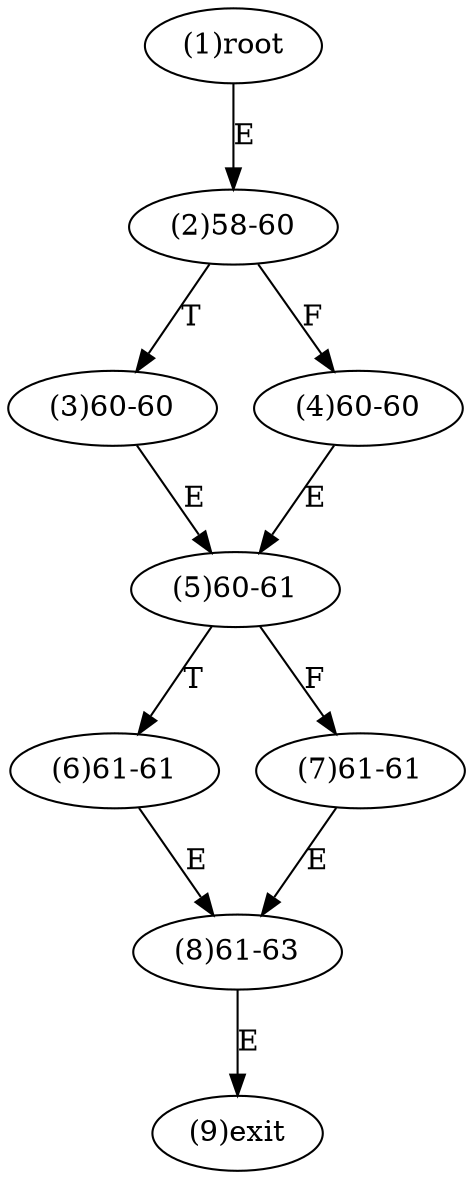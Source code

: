 digraph "" { 
1[ label="(1)root"];
2[ label="(2)58-60"];
3[ label="(3)60-60"];
4[ label="(4)60-60"];
5[ label="(5)60-61"];
6[ label="(6)61-61"];
7[ label="(7)61-61"];
8[ label="(8)61-63"];
9[ label="(9)exit"];
1->2[ label="E"];
2->4[ label="F"];
2->3[ label="T"];
3->5[ label="E"];
4->5[ label="E"];
5->7[ label="F"];
5->6[ label="T"];
6->8[ label="E"];
7->8[ label="E"];
8->9[ label="E"];
}